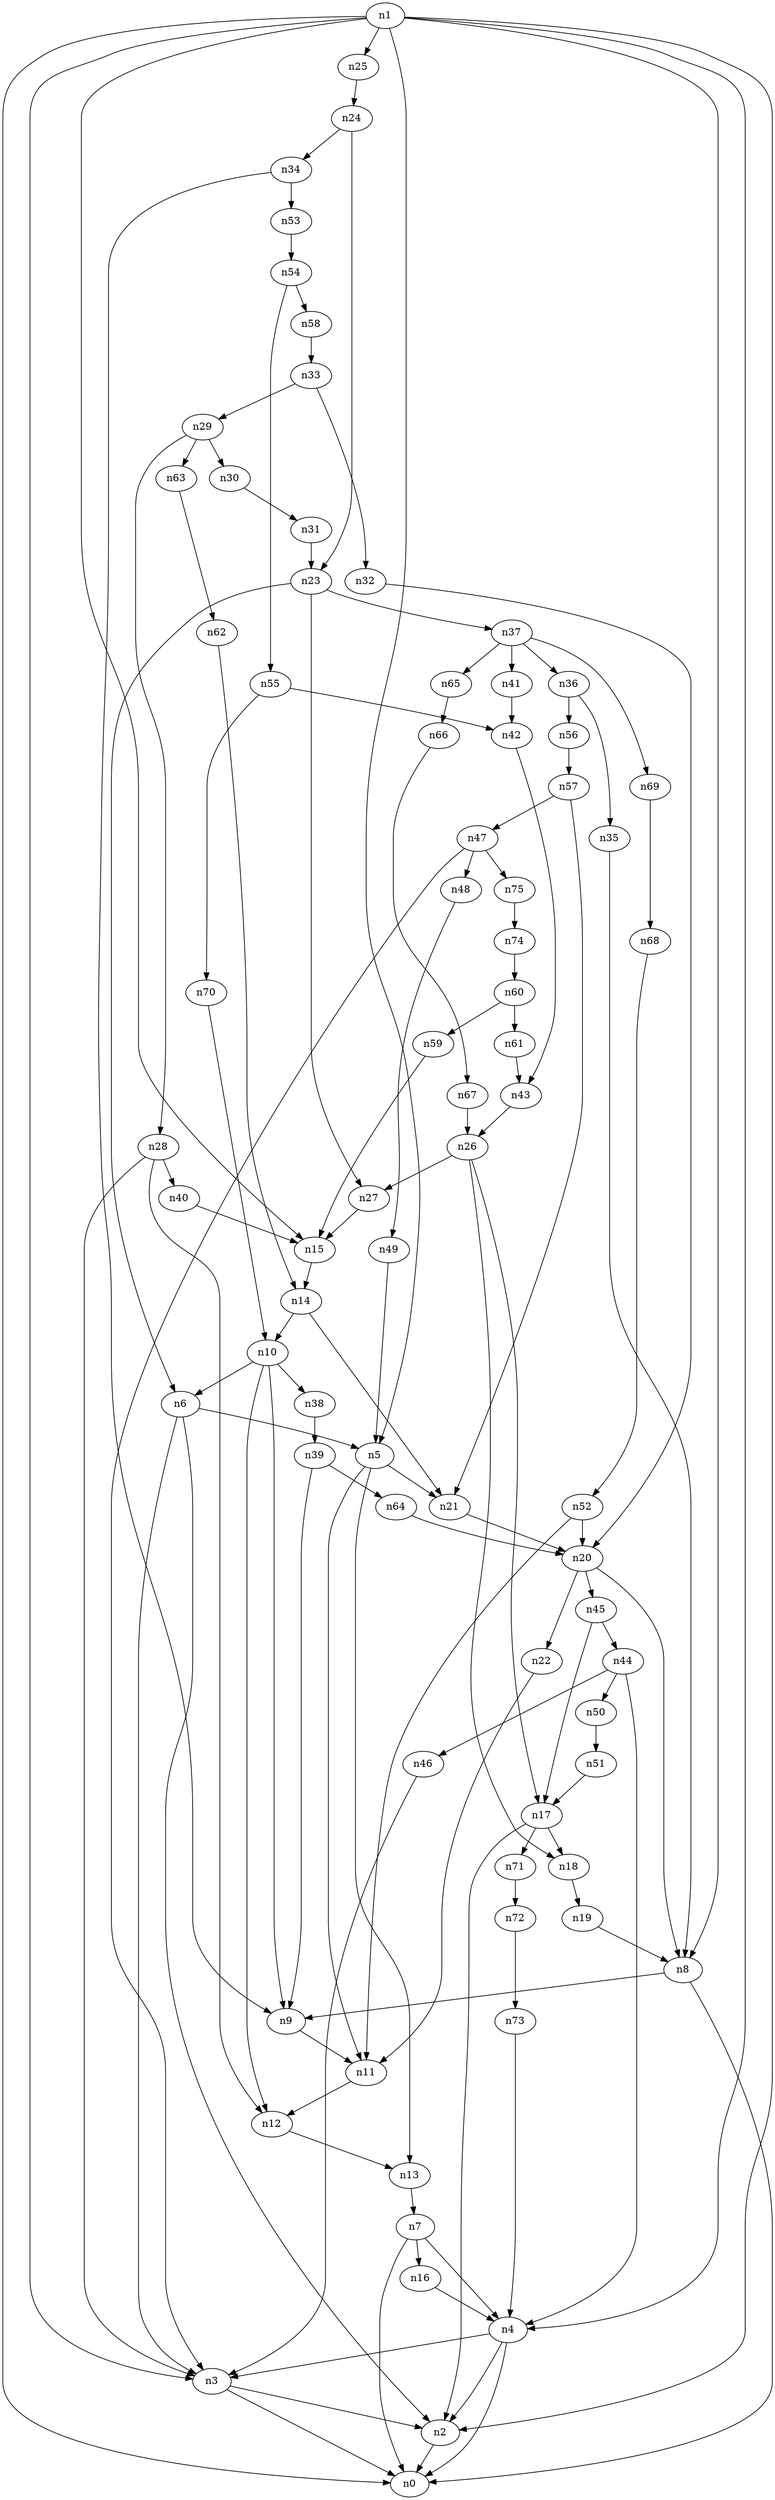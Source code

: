digraph G {
	n1 -> n0	 [_graphml_id=e0];
	n1 -> n2	 [_graphml_id=e1];
	n1 -> n3	 [_graphml_id=e6];
	n1 -> n4	 [_graphml_id=e9];
	n1 -> n5	 [_graphml_id=e10];
	n1 -> n8	 [_graphml_id=e15];
	n1 -> n15	 [_graphml_id=e25];
	n1 -> n25	 [_graphml_id=e42];
	n2 -> n0	 [_graphml_id=e5];
	n3 -> n0	 [_graphml_id=e8];
	n3 -> n2	 [_graphml_id=e2];
	n4 -> n0	 [_graphml_id=e4];
	n4 -> n2	 [_graphml_id=e7];
	n4 -> n3	 [_graphml_id=e3];
	n5 -> n11	 [_graphml_id=e98];
	n5 -> n13	 [_graphml_id=e28];
	n5 -> n21	 [_graphml_id=e35];
	n6 -> n2	 [_graphml_id=e108];
	n6 -> n3	 [_graphml_id=e12];
	n6 -> n5	 [_graphml_id=e11];
	n7 -> n0	 [_graphml_id=e13];
	n7 -> n4	 [_graphml_id=e14];
	n7 -> n16	 [_graphml_id=e26];
	n8 -> n0	 [_graphml_id=e38];
	n8 -> n9	 [_graphml_id=e16];
	n9 -> n11	 [_graphml_id=e19];
	n10 -> n6	 [_graphml_id=e18];
	n10 -> n9	 [_graphml_id=e17];
	n10 -> n12	 [_graphml_id=e68];
	n10 -> n38	 [_graphml_id=e63];
	n11 -> n12	 [_graphml_id=e20];
	n12 -> n13	 [_graphml_id=e21];
	n13 -> n7	 [_graphml_id=e22];
	n14 -> n10	 [_graphml_id=e23];
	n14 -> n21	 [_graphml_id=e58];
	n15 -> n14	 [_graphml_id=e24];
	n16 -> n4	 [_graphml_id=e27];
	n17 -> n2	 [_graphml_id=e29];
	n17 -> n18	 [_graphml_id=e30];
	n17 -> n71	 [_graphml_id=e119];
	n18 -> n19	 [_graphml_id=e31];
	n19 -> n8	 [_graphml_id=e32];
	n20 -> n8	 [_graphml_id=e33];
	n20 -> n22	 [_graphml_id=e37];
	n20 -> n45	 [_graphml_id=e78];
	n21 -> n20	 [_graphml_id=e34];
	n22 -> n11	 [_graphml_id=e36];
	n23 -> n6	 [_graphml_id=e39];
	n23 -> n27	 [_graphml_id=e48];
	n23 -> n37	 [_graphml_id=e62];
	n24 -> n23	 [_graphml_id=e40];
	n24 -> n34	 [_graphml_id=e57];
	n25 -> n24	 [_graphml_id=e41];
	n26 -> n17	 [_graphml_id=e88];
	n26 -> n18	 [_graphml_id=e43];
	n26 -> n27	 [_graphml_id=e44];
	n27 -> n15	 [_graphml_id=e45];
	n28 -> n3	 [_graphml_id=e46];
	n28 -> n12	 [_graphml_id=e47];
	n28 -> n40	 [_graphml_id=e67];
	n29 -> n28	 [_graphml_id=e49];
	n29 -> n30	 [_graphml_id=e50];
	n29 -> n63	 [_graphml_id=e105];
	n30 -> n31	 [_graphml_id=e51];
	n31 -> n23	 [_graphml_id=e52];
	n32 -> n20	 [_graphml_id=e53];
	n33 -> n29	 [_graphml_id=e55];
	n33 -> n32	 [_graphml_id=e54];
	n34 -> n9	 [_graphml_id=e56];
	n34 -> n53	 [_graphml_id=e89];
	n35 -> n8	 [_graphml_id=e59];
	n36 -> n35	 [_graphml_id=e60];
	n36 -> n56	 [_graphml_id=e93];
	n37 -> n36	 [_graphml_id=e61];
	n37 -> n41	 [_graphml_id=e69];
	n37 -> n65	 [_graphml_id=e109];
	n37 -> n69	 [_graphml_id=e115];
	n38 -> n39	 [_graphml_id=e64];
	n39 -> n9	 [_graphml_id=e65];
	n39 -> n64	 [_graphml_id=e106];
	n40 -> n15	 [_graphml_id=e66];
	n41 -> n42	 [_graphml_id=e70];
	n42 -> n43	 [_graphml_id=e71];
	n43 -> n26	 [_graphml_id=e72];
	n44 -> n4	 [_graphml_id=e73];
	n44 -> n46	 [_graphml_id=e77];
	n44 -> n50	 [_graphml_id=e83];
	n45 -> n17	 [_graphml_id=e75];
	n45 -> n44	 [_graphml_id=e74];
	n46 -> n3	 [_graphml_id=e76];
	n47 -> n3	 [_graphml_id=e79];
	n47 -> n48	 [_graphml_id=e80];
	n47 -> n75	 [_graphml_id=e125];
	n48 -> n49	 [_graphml_id=e81];
	n49 -> n5	 [_graphml_id=e82];
	n50 -> n51	 [_graphml_id=e84];
	n51 -> n17	 [_graphml_id=e85];
	n52 -> n11	 [_graphml_id=e86];
	n52 -> n20	 [_graphml_id=e87];
	n53 -> n54	 [_graphml_id=e90];
	n54 -> n55	 [_graphml_id=e91];
	n54 -> n58	 [_graphml_id=e97];
	n55 -> n42	 [_graphml_id=e92];
	n55 -> n70	 [_graphml_id=e116];
	n56 -> n57	 [_graphml_id=e94];
	n57 -> n21	 [_graphml_id=e95];
	n57 -> n47	 [_graphml_id=e118];
	n58 -> n33	 [_graphml_id=e96];
	n59 -> n15	 [_graphml_id=e99];
	n60 -> n59	 [_graphml_id=e100];
	n60 -> n61	 [_graphml_id=e101];
	n61 -> n43	 [_graphml_id=e102];
	n62 -> n14	 [_graphml_id=e103];
	n63 -> n62	 [_graphml_id=e104];
	n64 -> n20	 [_graphml_id=e107];
	n65 -> n66	 [_graphml_id=e110];
	n66 -> n67	 [_graphml_id=e111];
	n67 -> n26	 [_graphml_id=e112];
	n68 -> n52	 [_graphml_id=e113];
	n69 -> n68	 [_graphml_id=e114];
	n70 -> n10	 [_graphml_id=e117];
	n71 -> n72	 [_graphml_id=e120];
	n72 -> n73	 [_graphml_id=e121];
	n73 -> n4	 [_graphml_id=e122];
	n74 -> n60	 [_graphml_id=e123];
	n75 -> n74	 [_graphml_id=e124];
}

